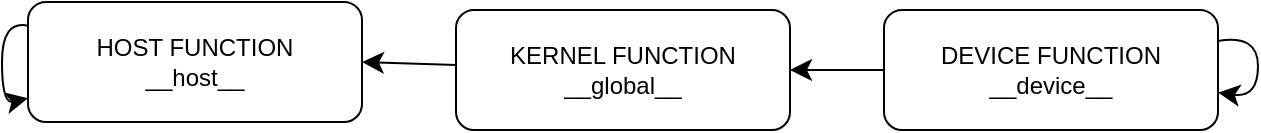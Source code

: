 <mxfile version="24.6.5" type="device">
  <diagram name="Page-1" id="ctpkGWyM_tNQzG_XhQKv">
    <mxGraphModel dx="1181" dy="1027" grid="0" gridSize="10" guides="1" tooltips="1" connect="1" arrows="1" fold="1" page="0" pageScale="1" pageWidth="850" pageHeight="1100" math="0" shadow="0">
      <root>
        <mxCell id="0" />
        <mxCell id="1" parent="0" />
        <mxCell id="OfcB3pMj_d2IAtpUaRiv-11" style="edgeStyle=none;curved=1;rounded=0;orthogonalLoop=1;jettySize=auto;html=1;entryX=1;entryY=0.5;entryDx=0;entryDy=0;fontSize=12;startSize=8;endSize=8;" edge="1" parent="1" source="6oHL9z6mDf9-s6vMRrMC-1" target="6oHL9z6mDf9-s6vMRrMC-4">
          <mxGeometry relative="1" as="geometry" />
        </mxCell>
        <mxCell id="6oHL9z6mDf9-s6vMRrMC-1" value="KERNEL FUNCTION&lt;div&gt;__global__&lt;br&gt;&lt;/div&gt;" style="rounded=1;whiteSpace=wrap;html=1;" parent="1" vertex="1">
          <mxGeometry x="140" y="114" width="167" height="60" as="geometry" />
        </mxCell>
        <mxCell id="6oHL9z6mDf9-s6vMRrMC-4" value="HOST FUNCTION&lt;div&gt;__host__&lt;br&gt;&lt;/div&gt;" style="rounded=1;whiteSpace=wrap;html=1;" parent="1" vertex="1">
          <mxGeometry x="-74" y="110" width="167" height="60" as="geometry" />
        </mxCell>
        <mxCell id="6oHL9z6mDf9-s6vMRrMC-5" value="DEVICE FUNCTION&lt;div&gt;__device__&lt;/div&gt;" style="rounded=1;whiteSpace=wrap;html=1;" parent="1" vertex="1">
          <mxGeometry x="354" y="114" width="167" height="60" as="geometry" />
        </mxCell>
        <mxCell id="6oHL9z6mDf9-s6vMRrMC-8" value="" style="endArrow=classic;html=1;rounded=0;fontSize=12;startSize=8;endSize=8;curved=1;entryX=1;entryY=0.5;entryDx=0;entryDy=0;exitX=0;exitY=0.5;exitDx=0;exitDy=0;" parent="1" source="6oHL9z6mDf9-s6vMRrMC-5" target="6oHL9z6mDf9-s6vMRrMC-1" edge="1">
          <mxGeometry width="50" height="50" relative="1" as="geometry">
            <mxPoint x="459" y="243" as="sourcePoint" />
            <mxPoint x="292" y="205" as="targetPoint" />
          </mxGeometry>
        </mxCell>
        <mxCell id="OfcB3pMj_d2IAtpUaRiv-1" style="edgeStyle=none;curved=1;rounded=0;orthogonalLoop=1;jettySize=auto;html=1;fontSize=12;startSize=8;endSize=8;" edge="1" parent="1" source="6oHL9z6mDf9-s6vMRrMC-5" target="6oHL9z6mDf9-s6vMRrMC-5">
          <mxGeometry relative="1" as="geometry">
            <Array as="points">
              <mxPoint x="541" y="126" />
              <mxPoint x="541" y="158" />
            </Array>
          </mxGeometry>
        </mxCell>
        <mxCell id="OfcB3pMj_d2IAtpUaRiv-12" style="edgeStyle=none;curved=1;rounded=0;orthogonalLoop=1;jettySize=auto;html=1;fontSize=12;startSize=8;endSize=8;" edge="1" parent="1" source="6oHL9z6mDf9-s6vMRrMC-4" target="6oHL9z6mDf9-s6vMRrMC-4">
          <mxGeometry relative="1" as="geometry">
            <Array as="points">
              <mxPoint x="-87" y="119" />
            </Array>
          </mxGeometry>
        </mxCell>
      </root>
    </mxGraphModel>
  </diagram>
</mxfile>
